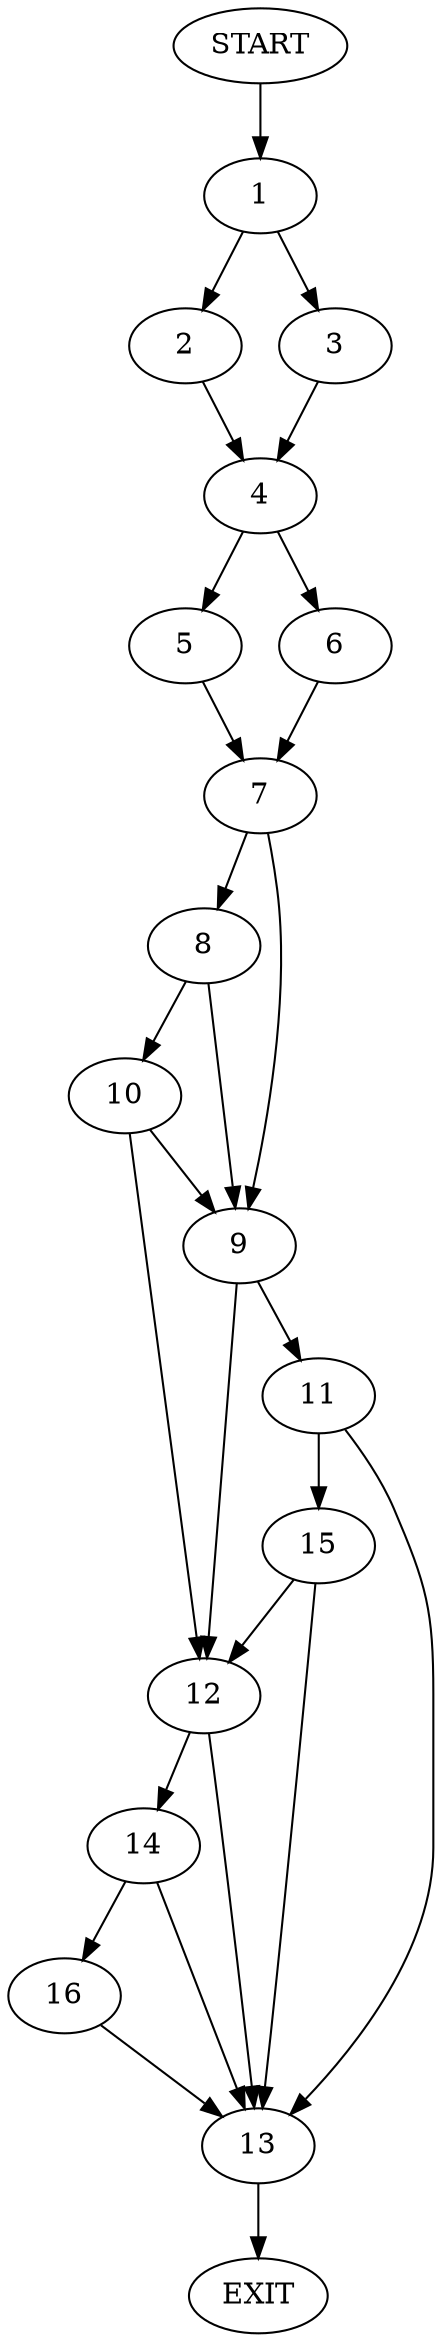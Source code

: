 digraph {
0 [label="START"];
1;
2;
3;
4;
5;
6;
7;
8;
9;
10;
11;
12;
13;
14;
15;
16;
17 [label="EXIT"];
0 -> 1;
1 -> 2;
1 -> 3;
3 -> 4;
2 -> 4;
4 -> 5;
4 -> 6;
6 -> 7;
5 -> 7;
7 -> 8;
7 -> 9;
8 -> 10;
8 -> 9;
9 -> 11;
9 -> 12;
10 -> 12;
10 -> 9;
12 -> 13;
12 -> 14;
11 -> 13;
11 -> 15;
13 -> 17;
15 -> 13;
15 -> 12;
14 -> 13;
14 -> 16;
16 -> 13;
}